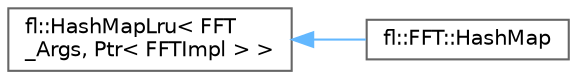 digraph "Graphical Class Hierarchy"
{
 // INTERACTIVE_SVG=YES
 // LATEX_PDF_SIZE
  bgcolor="transparent";
  edge [fontname=Helvetica,fontsize=10,labelfontname=Helvetica,labelfontsize=10];
  node [fontname=Helvetica,fontsize=10,shape=box,height=0.2,width=0.4];
  rankdir="LR";
  Node0 [id="Node000000",label="fl::HashMapLru\< FFT\l_Args, Ptr\< FFTImpl \> \>",height=0.2,width=0.4,color="grey40", fillcolor="white", style="filled",URL="$d1/df3/classfl_1_1_hash_map_lru.html",tooltip=" "];
  Node0 -> Node1 [id="edge144_Node000000_Node000001",dir="back",color="steelblue1",style="solid",tooltip=" "];
  Node1 [id="Node000001",label="fl::FFT::HashMap",height=0.2,width=0.4,color="grey40", fillcolor="white", style="filled",URL="$da/d77/structfl_1_1_f_f_t_1_1_hash_map.html",tooltip=" "];
}
